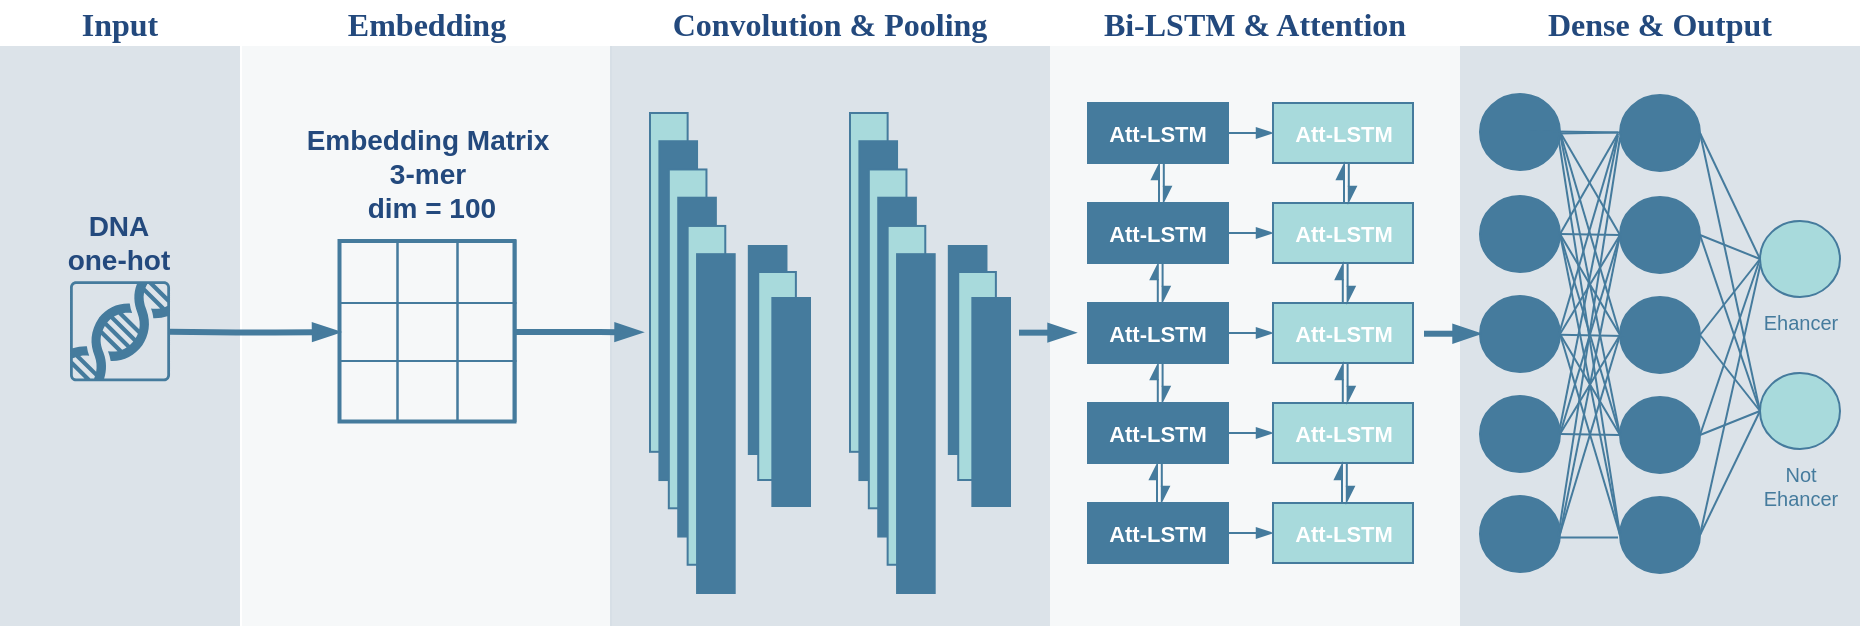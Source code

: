 <mxfile version="24.2.3" type="github">
  <diagram id="07fea595-8f29-1299-0266-81d95cde20df" name="Page-1">
    <mxGraphModel dx="1195" dy="-206" grid="1" gridSize="10" guides="1" tooltips="1" connect="1" arrows="1" fold="1" page="1" pageScale="1" pageWidth="1169" pageHeight="827" background="#ffffff" math="0" shadow="0">
      <root>
        <mxCell id="0" />
        <mxCell id="1" parent="0" />
        <mxCell id="SglfwwHXvNLSPvmOc2Lm-236" value="&lt;font style=&quot;font-size: 16px;&quot; color=&quot;#23497d&quot;&gt;Input&lt;/font&gt;" style="swimlane;whiteSpace=wrap;fillColor=none;swimlaneFillColor=#BAC8D3;fontColor=#EEEEEE;fontFamily=Tahoma;html=1;strokeColor=none;opacity=50;labelBackgroundColor=none;" vertex="1" parent="1">
          <mxGeometry x="111" y="1080" width="120" height="313" as="geometry">
            <mxRectangle x="20" y="20" width="80" height="23" as="alternateBounds" />
          </mxGeometry>
        </mxCell>
        <mxCell id="SglfwwHXvNLSPvmOc2Lm-496" value="&lt;font color=&quot;#23497d&quot;&gt;&lt;span style=&quot;font-size: 14px;&quot;&gt;&lt;b&gt;DNA&lt;/b&gt;&lt;/span&gt;&lt;/font&gt;&lt;div&gt;&lt;font color=&quot;#23497d&quot;&gt;&lt;span style=&quot;font-size: 14px;&quot;&gt;&lt;b&gt;one-hot&lt;/b&gt;&lt;/span&gt;&lt;/font&gt;&lt;/div&gt;" style="rounded=0;whiteSpace=wrap;html=1;strokeColor=none;fontColor=#1D3557;fillColor=none;align=center;" vertex="1" parent="SglfwwHXvNLSPvmOc2Lm-236">
          <mxGeometry x="10.38" y="90.75" width="99.25" height="60" as="geometry" />
        </mxCell>
        <mxCell id="SglfwwHXvNLSPvmOc2Lm-497" value="" style="sketch=0;points=[[0.015,0.015,0],[0.985,0.015,0],[0.985,0.985,0],[0.015,0.985,0],[0.25,0,0],[0.5,0,0],[0.75,0,0],[1,0.25,0],[1,0.5,0],[1,0.75,0],[0.75,1,0],[0.5,1,0],[0.25,1,0],[0,0.75,0],[0,0.5,0],[0,0.25,0]];verticalLabelPosition=bottom;verticalAlign=top;aspect=fixed;align=center;pointerEvents=1;shape=mxgraph.cisco19.rect;prIcon=cisco_dna_center;fillColor=none;strokeColor=#457B9D;fontFamily=Helvetica;fontSize=11;fontColor=none;labelBackgroundColor=none;noLabel=1;strokeWidth=1;" vertex="1" parent="SglfwwHXvNLSPvmOc2Lm-236">
          <mxGeometry x="35.01" y="140.63" width="50" height="50" as="geometry" />
        </mxCell>
        <mxCell id="SglfwwHXvNLSPvmOc2Lm-240" value="&lt;font style=&quot;font-size: 16px;&quot; color=&quot;#23497d&quot;&gt;Embedding&lt;/font&gt;" style="swimlane;whiteSpace=wrap;fillColor=none;swimlaneFillColor=#eef1f4;fontColor=#EEEEEE;fontFamily=Tahoma;html=1;strokeColor=none;opacity=50;labelBackgroundColor=none;" vertex="1" parent="1">
          <mxGeometry x="232" y="1080" width="185" height="313" as="geometry">
            <mxRectangle x="20" y="20" width="80" height="23" as="alternateBounds" />
          </mxGeometry>
        </mxCell>
        <mxCell id="SglfwwHXvNLSPvmOc2Lm-248" value="" style="childLayout=tableLayout;recursiveResize=0;shadow=0;fillColor=none;strokeColor=#457B9D;fontColor=#1D3557;strokeWidth=2;" vertex="1" parent="SglfwwHXvNLSPvmOc2Lm-240">
          <mxGeometry x="48.75" y="120.5" width="87.5" height="90.25" as="geometry" />
        </mxCell>
        <mxCell id="SglfwwHXvNLSPvmOc2Lm-249" value="" style="shape=tableRow;horizontal=0;startSize=0;swimlaneHead=0;swimlaneBody=0;top=0;left=0;bottom=0;right=0;dropTarget=0;collapsible=0;recursiveResize=0;expand=0;fontStyle=0;fillColor=none;strokeColor=inherit;fontColor=#1D3557;" vertex="1" parent="SglfwwHXvNLSPvmOc2Lm-248">
          <mxGeometry width="87.5" height="31" as="geometry" />
        </mxCell>
        <mxCell id="SglfwwHXvNLSPvmOc2Lm-250" value="" style="connectable=0;recursiveResize=0;strokeColor=inherit;fillColor=none;align=center;whiteSpace=wrap;html=1;fontColor=#1D3557;" vertex="1" parent="SglfwwHXvNLSPvmOc2Lm-249">
          <mxGeometry width="29" height="31" as="geometry">
            <mxRectangle width="29" height="31" as="alternateBounds" />
          </mxGeometry>
        </mxCell>
        <mxCell id="SglfwwHXvNLSPvmOc2Lm-251" value="" style="connectable=0;recursiveResize=0;strokeColor=inherit;fillColor=none;align=center;whiteSpace=wrap;html=1;fontColor=#1D3557;" vertex="1" parent="SglfwwHXvNLSPvmOc2Lm-249">
          <mxGeometry x="29" width="30" height="31" as="geometry">
            <mxRectangle width="30" height="31" as="alternateBounds" />
          </mxGeometry>
        </mxCell>
        <mxCell id="SglfwwHXvNLSPvmOc2Lm-252" value="" style="connectable=0;recursiveResize=0;strokeColor=inherit;fillColor=none;align=center;whiteSpace=wrap;html=1;fontColor=#1D3557;" vertex="1" parent="SglfwwHXvNLSPvmOc2Lm-249">
          <mxGeometry x="59" width="29" height="31" as="geometry">
            <mxRectangle width="29" height="31" as="alternateBounds" />
          </mxGeometry>
        </mxCell>
        <mxCell id="SglfwwHXvNLSPvmOc2Lm-253" style="shape=tableRow;horizontal=0;startSize=0;swimlaneHead=0;swimlaneBody=0;top=0;left=0;bottom=0;right=0;dropTarget=0;collapsible=0;recursiveResize=0;expand=0;fontStyle=0;fillColor=none;strokeColor=inherit;fontColor=#1D3557;" vertex="1" parent="SglfwwHXvNLSPvmOc2Lm-248">
          <mxGeometry y="31" width="87.5" height="29" as="geometry" />
        </mxCell>
        <mxCell id="SglfwwHXvNLSPvmOc2Lm-254" value="" style="connectable=0;recursiveResize=0;strokeColor=inherit;fillColor=none;align=center;whiteSpace=wrap;html=1;fontColor=#1D3557;" vertex="1" parent="SglfwwHXvNLSPvmOc2Lm-253">
          <mxGeometry width="29" height="29" as="geometry">
            <mxRectangle width="29" height="29" as="alternateBounds" />
          </mxGeometry>
        </mxCell>
        <mxCell id="SglfwwHXvNLSPvmOc2Lm-255" value="" style="connectable=0;recursiveResize=0;strokeColor=inherit;fillColor=none;align=center;whiteSpace=wrap;html=1;fontColor=#1D3557;" vertex="1" parent="SglfwwHXvNLSPvmOc2Lm-253">
          <mxGeometry x="29" width="30" height="29" as="geometry">
            <mxRectangle width="30" height="29" as="alternateBounds" />
          </mxGeometry>
        </mxCell>
        <mxCell id="SglfwwHXvNLSPvmOc2Lm-256" value="" style="connectable=0;recursiveResize=0;strokeColor=inherit;fillColor=none;align=center;whiteSpace=wrap;html=1;fontColor=#1D3557;" vertex="1" parent="SglfwwHXvNLSPvmOc2Lm-253">
          <mxGeometry x="59" width="29" height="29" as="geometry">
            <mxRectangle width="29" height="29" as="alternateBounds" />
          </mxGeometry>
        </mxCell>
        <mxCell id="SglfwwHXvNLSPvmOc2Lm-257" style="shape=tableRow;horizontal=0;startSize=0;swimlaneHead=0;swimlaneBody=0;top=0;left=0;bottom=0;right=0;dropTarget=0;collapsible=0;recursiveResize=0;expand=0;fontStyle=0;fillColor=none;strokeColor=inherit;fontColor=#1D3557;" vertex="1" parent="SglfwwHXvNLSPvmOc2Lm-248">
          <mxGeometry y="60" width="87.5" height="30" as="geometry" />
        </mxCell>
        <mxCell id="SglfwwHXvNLSPvmOc2Lm-258" value="" style="connectable=0;recursiveResize=0;strokeColor=inherit;fillColor=none;align=center;whiteSpace=wrap;html=1;fontColor=#1D3557;" vertex="1" parent="SglfwwHXvNLSPvmOc2Lm-257">
          <mxGeometry width="29" height="30" as="geometry">
            <mxRectangle width="29" height="30" as="alternateBounds" />
          </mxGeometry>
        </mxCell>
        <mxCell id="SglfwwHXvNLSPvmOc2Lm-259" value="" style="connectable=0;recursiveResize=0;strokeColor=inherit;fillColor=none;align=center;whiteSpace=wrap;html=1;fontColor=#1D3557;" vertex="1" parent="SglfwwHXvNLSPvmOc2Lm-257">
          <mxGeometry x="29" width="30" height="30" as="geometry">
            <mxRectangle width="30" height="30" as="alternateBounds" />
          </mxGeometry>
        </mxCell>
        <mxCell id="SglfwwHXvNLSPvmOc2Lm-260" value="" style="connectable=0;recursiveResize=0;strokeColor=inherit;fillColor=none;align=center;whiteSpace=wrap;html=1;fontColor=#1D3557;" vertex="1" parent="SglfwwHXvNLSPvmOc2Lm-257">
          <mxGeometry x="59" width="29" height="30" as="geometry">
            <mxRectangle width="29" height="30" as="alternateBounds" />
          </mxGeometry>
        </mxCell>
        <mxCell id="SglfwwHXvNLSPvmOc2Lm-263" value="&lt;font color=&quot;#23497d&quot; style=&quot;font-size: 14px;&quot;&gt;&lt;b style=&quot;&quot;&gt;Embedding Matrix&lt;/b&gt;&lt;/font&gt;&lt;div style=&quot;font-size: 14px;&quot;&gt;&lt;font color=&quot;#23497d&quot; style=&quot;font-size: 14px;&quot;&gt;&lt;b style=&quot;&quot;&gt;3-mer&lt;/b&gt;&lt;/font&gt;&lt;/div&gt;&lt;div style=&quot;font-size: 14px;&quot;&gt;&lt;font color=&quot;#23497d&quot; style=&quot;font-size: 14px;&quot;&gt;&lt;b style=&quot;&quot;&gt;&amp;nbsp;dim = 100&lt;/b&gt;&lt;/font&gt;&lt;/div&gt;" style="rounded=0;whiteSpace=wrap;html=1;strokeColor=none;fontColor=#1D3557;fillColor=none;align=center;" vertex="1" parent="SglfwwHXvNLSPvmOc2Lm-240">
          <mxGeometry x="18.75" y="56.5" width="147.5" height="60" as="geometry" />
        </mxCell>
        <mxCell id="SglfwwHXvNLSPvmOc2Lm-261" style="edgeStyle=orthogonalEdgeStyle;rounded=1;orthogonalLoop=1;jettySize=auto;html=1;entryX=0;entryY=0.5;entryDx=0;entryDy=0;strokeColor=#457B9D;fontColor=#1D3557;fillColor=#A8DADC;curved=0;strokeWidth=3;endArrow=blockThin;endFill=1;" edge="1" parent="1" target="SglfwwHXvNLSPvmOc2Lm-253">
          <mxGeometry relative="1" as="geometry">
            <mxPoint x="196" y="1245.833" as="sourcePoint" />
          </mxGeometry>
        </mxCell>
        <mxCell id="SglfwwHXvNLSPvmOc2Lm-333" value="&lt;font style=&quot;font-size: 16px;&quot; color=&quot;#23497d&quot;&gt;Convolution &amp;amp; Pooling&lt;/font&gt;" style="swimlane;whiteSpace=wrap;fillColor=none;swimlaneFillColor=#BAC8D3;fontColor=#EEEEEE;fontFamily=Tahoma;html=1;strokeColor=none;opacity=50;labelBackgroundColor=none;" vertex="1" parent="1">
          <mxGeometry x="416" y="1080" width="220" height="313" as="geometry">
            <mxRectangle x="20" y="20" width="80" height="23" as="alternateBounds" />
          </mxGeometry>
        </mxCell>
        <mxCell id="SglfwwHXvNLSPvmOc2Lm-303" value="" style="group" vertex="1" connectable="0" parent="SglfwwHXvNLSPvmOc2Lm-333">
          <mxGeometry x="20" y="56.5" width="80" height="240" as="geometry" />
        </mxCell>
        <mxCell id="SglfwwHXvNLSPvmOc2Lm-287" value="" style="group" vertex="1" connectable="0" parent="SglfwwHXvNLSPvmOc2Lm-303">
          <mxGeometry width="42.35" height="240" as="geometry" />
        </mxCell>
        <mxCell id="SglfwwHXvNLSPvmOc2Lm-281" value="" style="rounded=0;whiteSpace=wrap;html=1;strokeColor=#457B9D;fontFamily=Helvetica;fontSize=11;fontColor=#1D3557;labelBackgroundColor=default;fillColor=#A8DADC;" vertex="1" parent="SglfwwHXvNLSPvmOc2Lm-287">
          <mxGeometry width="18.822" height="169.412" as="geometry" />
        </mxCell>
        <mxCell id="SglfwwHXvNLSPvmOc2Lm-282" value="" style="rounded=0;whiteSpace=wrap;html=1;strokeColor=#457B9D;fontFamily=Helvetica;fontSize=11;fontColor=#1D3557;labelBackgroundColor=default;fillColor=#457B9D;" vertex="1" parent="SglfwwHXvNLSPvmOc2Lm-287">
          <mxGeometry x="4.706" y="14.118" width="18.822" height="169.412" as="geometry" />
        </mxCell>
        <mxCell id="SglfwwHXvNLSPvmOc2Lm-283" value="" style="rounded=0;whiteSpace=wrap;html=1;strokeColor=#457B9D;fontFamily=Helvetica;fontSize=11;fontColor=#1D3557;labelBackgroundColor=default;fillColor=#A8DADC;" vertex="1" parent="SglfwwHXvNLSPvmOc2Lm-287">
          <mxGeometry x="9.411" y="28.235" width="18.822" height="169.412" as="geometry" />
        </mxCell>
        <mxCell id="SglfwwHXvNLSPvmOc2Lm-284" value="" style="rounded=0;whiteSpace=wrap;html=1;strokeColor=#457B9D;fontFamily=Helvetica;fontSize=11;fontColor=#1D3557;labelBackgroundColor=default;fillColor=#457B9D;" vertex="1" parent="SglfwwHXvNLSPvmOc2Lm-287">
          <mxGeometry x="14.117" y="42.353" width="18.822" height="169.412" as="geometry" />
        </mxCell>
        <mxCell id="SglfwwHXvNLSPvmOc2Lm-285" value="" style="rounded=0;whiteSpace=wrap;html=1;strokeColor=#457B9D;fontFamily=Helvetica;fontSize=11;fontColor=#1D3557;labelBackgroundColor=default;fillColor=#A8DADC;" vertex="1" parent="SglfwwHXvNLSPvmOc2Lm-287">
          <mxGeometry x="18.822" y="56.471" width="18.822" height="169.412" as="geometry" />
        </mxCell>
        <mxCell id="SglfwwHXvNLSPvmOc2Lm-286" value="" style="rounded=0;whiteSpace=wrap;html=1;strokeColor=#457B9D;fontFamily=Helvetica;fontSize=11;fontColor=#1D3557;labelBackgroundColor=default;fillColor=#457B9D;" vertex="1" parent="SglfwwHXvNLSPvmOc2Lm-287">
          <mxGeometry x="23.528" y="70.588" width="18.822" height="169.412" as="geometry" />
        </mxCell>
        <mxCell id="SglfwwHXvNLSPvmOc2Lm-291" value="" style="group" vertex="1" connectable="0" parent="SglfwwHXvNLSPvmOc2Lm-303">
          <mxGeometry x="49.409" y="66.5" width="30.591" height="130" as="geometry" />
        </mxCell>
        <mxCell id="SglfwwHXvNLSPvmOc2Lm-290" value="" style="rounded=0;whiteSpace=wrap;html=1;strokeColor=#457B9D;fontFamily=Helvetica;fontSize=11;fontColor=#1D3557;labelBackgroundColor=default;fillColor=#457B9D;" vertex="1" parent="SglfwwHXvNLSPvmOc2Lm-291">
          <mxGeometry width="18.825" height="104" as="geometry" />
        </mxCell>
        <mxCell id="SglfwwHXvNLSPvmOc2Lm-276" value="" style="rounded=0;whiteSpace=wrap;html=1;strokeColor=#457B9D;fontFamily=Helvetica;fontSize=11;fontColor=#1D3557;labelBackgroundColor=default;fillColor=#A8DADC;" vertex="1" parent="SglfwwHXvNLSPvmOc2Lm-291">
          <mxGeometry x="4.708" y="13" width="18.825" height="104" as="geometry" />
        </mxCell>
        <mxCell id="SglfwwHXvNLSPvmOc2Lm-277" value="" style="rounded=0;whiteSpace=wrap;html=1;strokeColor=#457B9D;fontFamily=Helvetica;fontSize=11;fontColor=#1D3557;labelBackgroundColor=default;fillColor=#457B9D;" vertex="1" parent="SglfwwHXvNLSPvmOc2Lm-291">
          <mxGeometry x="11.766" y="26" width="18.825" height="104" as="geometry" />
        </mxCell>
        <mxCell id="SglfwwHXvNLSPvmOc2Lm-304" value="" style="group" vertex="1" connectable="0" parent="SglfwwHXvNLSPvmOc2Lm-333">
          <mxGeometry x="120" y="56.5" width="80" height="240" as="geometry" />
        </mxCell>
        <mxCell id="SglfwwHXvNLSPvmOc2Lm-305" value="" style="group" vertex="1" connectable="0" parent="SglfwwHXvNLSPvmOc2Lm-304">
          <mxGeometry width="42.35" height="240" as="geometry" />
        </mxCell>
        <mxCell id="SglfwwHXvNLSPvmOc2Lm-306" value="" style="rounded=0;whiteSpace=wrap;html=1;strokeColor=#457B9D;fontFamily=Helvetica;fontSize=11;fontColor=#1D3557;labelBackgroundColor=default;fillColor=#A8DADC;" vertex="1" parent="SglfwwHXvNLSPvmOc2Lm-305">
          <mxGeometry width="18.822" height="169.412" as="geometry" />
        </mxCell>
        <mxCell id="SglfwwHXvNLSPvmOc2Lm-307" value="" style="rounded=0;whiteSpace=wrap;html=1;strokeColor=#457B9D;fontFamily=Helvetica;fontSize=11;fontColor=#1D3557;labelBackgroundColor=default;fillColor=#457B9D;" vertex="1" parent="SglfwwHXvNLSPvmOc2Lm-305">
          <mxGeometry x="4.706" y="14.118" width="18.822" height="169.412" as="geometry" />
        </mxCell>
        <mxCell id="SglfwwHXvNLSPvmOc2Lm-308" value="" style="rounded=0;whiteSpace=wrap;html=1;strokeColor=#457B9D;fontFamily=Helvetica;fontSize=11;fontColor=#1D3557;labelBackgroundColor=default;fillColor=#A8DADC;" vertex="1" parent="SglfwwHXvNLSPvmOc2Lm-305">
          <mxGeometry x="9.411" y="28.235" width="18.822" height="169.412" as="geometry" />
        </mxCell>
        <mxCell id="SglfwwHXvNLSPvmOc2Lm-309" value="" style="rounded=0;whiteSpace=wrap;html=1;strokeColor=#457B9D;fontFamily=Helvetica;fontSize=11;fontColor=#1D3557;labelBackgroundColor=default;fillColor=#457B9D;" vertex="1" parent="SglfwwHXvNLSPvmOc2Lm-305">
          <mxGeometry x="14.117" y="42.353" width="18.822" height="169.412" as="geometry" />
        </mxCell>
        <mxCell id="SglfwwHXvNLSPvmOc2Lm-310" value="" style="rounded=0;whiteSpace=wrap;html=1;strokeColor=#457B9D;fontFamily=Helvetica;fontSize=11;fontColor=#1D3557;labelBackgroundColor=default;fillColor=#A8DADC;" vertex="1" parent="SglfwwHXvNLSPvmOc2Lm-305">
          <mxGeometry x="18.822" y="56.471" width="18.822" height="169.412" as="geometry" />
        </mxCell>
        <mxCell id="SglfwwHXvNLSPvmOc2Lm-311" value="" style="rounded=0;whiteSpace=wrap;html=1;strokeColor=#457B9D;fontFamily=Helvetica;fontSize=11;fontColor=#1D3557;labelBackgroundColor=default;fillColor=#457B9D;" vertex="1" parent="SglfwwHXvNLSPvmOc2Lm-305">
          <mxGeometry x="23.528" y="70.588" width="18.822" height="169.412" as="geometry" />
        </mxCell>
        <mxCell id="SglfwwHXvNLSPvmOc2Lm-312" value="" style="group" vertex="1" connectable="0" parent="SglfwwHXvNLSPvmOc2Lm-304">
          <mxGeometry x="49.409" y="66.5" width="30.591" height="130" as="geometry" />
        </mxCell>
        <mxCell id="SglfwwHXvNLSPvmOc2Lm-313" value="" style="rounded=0;whiteSpace=wrap;html=1;strokeColor=#457B9D;fontFamily=Helvetica;fontSize=11;fontColor=#1D3557;labelBackgroundColor=default;fillColor=#457B9D;" vertex="1" parent="SglfwwHXvNLSPvmOc2Lm-312">
          <mxGeometry width="18.825" height="104" as="geometry" />
        </mxCell>
        <mxCell id="SglfwwHXvNLSPvmOc2Lm-314" value="" style="rounded=0;whiteSpace=wrap;html=1;strokeColor=#457B9D;fontFamily=Helvetica;fontSize=11;fontColor=#1D3557;labelBackgroundColor=default;fillColor=#A8DADC;" vertex="1" parent="SglfwwHXvNLSPvmOc2Lm-312">
          <mxGeometry x="4.708" y="13" width="18.825" height="104" as="geometry" />
        </mxCell>
        <mxCell id="SglfwwHXvNLSPvmOc2Lm-315" value="" style="rounded=0;whiteSpace=wrap;html=1;strokeColor=#457B9D;fontFamily=Helvetica;fontSize=11;fontColor=#1D3557;labelBackgroundColor=default;fillColor=#457B9D;" vertex="1" parent="SglfwwHXvNLSPvmOc2Lm-312">
          <mxGeometry x="11.766" y="26" width="18.825" height="104" as="geometry" />
        </mxCell>
        <mxCell id="SglfwwHXvNLSPvmOc2Lm-337" style="edgeStyle=orthogonalEdgeStyle;curved=0;rounded=1;orthogonalLoop=1;jettySize=auto;html=1;entryX=-0.213;entryY=0.647;entryDx=0;entryDy=0;entryPerimeter=0;strokeColor=#457B9D;strokeWidth=3;align=center;verticalAlign=middle;fontFamily=Helvetica;fontSize=11;fontColor=#1D3557;labelBackgroundColor=default;endArrow=blockThin;endFill=1;fillColor=#A8DADC;" edge="1" parent="1" source="SglfwwHXvNLSPvmOc2Lm-253" target="SglfwwHXvNLSPvmOc2Lm-281">
          <mxGeometry relative="1" as="geometry" />
        </mxCell>
        <mxCell id="SglfwwHXvNLSPvmOc2Lm-350" value="&lt;font style=&quot;font-size: 16px;&quot; color=&quot;#23497d&quot;&gt;Bi-LSTM &amp;amp; Attention&lt;/font&gt;" style="swimlane;whiteSpace=wrap;fillColor=none;swimlaneFillColor=#eef1f4;fontColor=#EEEEEE;fontFamily=Tahoma;html=1;strokeColor=none;opacity=50;labelBackgroundColor=none;" vertex="1" parent="1">
          <mxGeometry x="636" y="1080" width="205" height="313" as="geometry">
            <mxRectangle x="20" y="20" width="80" height="23" as="alternateBounds" />
          </mxGeometry>
        </mxCell>
        <mxCell id="SglfwwHXvNLSPvmOc2Lm-401" style="edgeStyle=orthogonalEdgeStyle;curved=0;rounded=1;orthogonalLoop=1;jettySize=auto;html=1;strokeColor=#457B9D;strokeWidth=1;align=center;verticalAlign=middle;fontFamily=Helvetica;fontSize=11;fontColor=#1D3557;labelBackgroundColor=default;endArrow=blockThin;endFill=1;fillColor=#A8DADC;" edge="1" parent="SglfwwHXvNLSPvmOc2Lm-350" source="SglfwwHXvNLSPvmOc2Lm-338">
          <mxGeometry relative="1" as="geometry">
            <mxPoint x="111.5" y="66.5" as="targetPoint" />
          </mxGeometry>
        </mxCell>
        <mxCell id="SglfwwHXvNLSPvmOc2Lm-338" value="&lt;font&gt;&lt;b&gt;Att-LSTM&lt;/b&gt;&lt;/font&gt;" style="rounded=0;whiteSpace=wrap;html=1;strokeColor=#457B9D;fontFamily=Helvetica;fontSize=11;fontColor=#FFFFFF;labelBackgroundColor=none;fillColor=#457B9D;" vertex="1" parent="SglfwwHXvNLSPvmOc2Lm-350">
          <mxGeometry x="19" y="51.5" width="70" height="30" as="geometry" />
        </mxCell>
        <mxCell id="SglfwwHXvNLSPvmOc2Lm-403" style="edgeStyle=orthogonalEdgeStyle;curved=0;rounded=1;orthogonalLoop=1;jettySize=auto;html=1;strokeColor=#457B9D;strokeWidth=1;align=center;verticalAlign=middle;fontFamily=Helvetica;fontSize=11;fontColor=#1D3557;labelBackgroundColor=default;endArrow=blockThin;endFill=1;fillColor=#A8DADC;" edge="1" parent="SglfwwHXvNLSPvmOc2Lm-350" source="SglfwwHXvNLSPvmOc2Lm-339">
          <mxGeometry relative="1" as="geometry">
            <mxPoint x="111.5" y="116.5" as="targetPoint" />
          </mxGeometry>
        </mxCell>
        <mxCell id="SglfwwHXvNLSPvmOc2Lm-339" value="&lt;font&gt;&lt;b&gt;Att-LSTM&lt;/b&gt;&lt;/font&gt;" style="rounded=0;whiteSpace=wrap;html=1;strokeColor=#457B9D;fontFamily=Helvetica;fontSize=11;fontColor=#FFFFFF;labelBackgroundColor=none;fillColor=#457B9D;" vertex="1" parent="SglfwwHXvNLSPvmOc2Lm-350">
          <mxGeometry x="19" y="101.5" width="70" height="30" as="geometry" />
        </mxCell>
        <mxCell id="SglfwwHXvNLSPvmOc2Lm-404" style="edgeStyle=orthogonalEdgeStyle;curved=0;rounded=1;orthogonalLoop=1;jettySize=auto;html=1;strokeColor=#457B9D;strokeWidth=1;align=center;verticalAlign=middle;fontFamily=Helvetica;fontSize=11;fontColor=#1D3557;labelBackgroundColor=default;endArrow=blockThin;endFill=1;fillColor=#A8DADC;" edge="1" parent="SglfwwHXvNLSPvmOc2Lm-350" source="SglfwwHXvNLSPvmOc2Lm-340">
          <mxGeometry relative="1" as="geometry">
            <mxPoint x="111.5" y="166.5" as="targetPoint" />
          </mxGeometry>
        </mxCell>
        <mxCell id="SglfwwHXvNLSPvmOc2Lm-340" value="&lt;font&gt;&lt;b&gt;Att-LSTM&lt;/b&gt;&lt;/font&gt;" style="rounded=0;whiteSpace=wrap;html=1;strokeColor=#457B9D;fontFamily=Helvetica;fontSize=11;fontColor=#FFFFFF;labelBackgroundColor=none;fillColor=#457B9D;" vertex="1" parent="SglfwwHXvNLSPvmOc2Lm-350">
          <mxGeometry x="19" y="151.5" width="70" height="30" as="geometry" />
        </mxCell>
        <mxCell id="SglfwwHXvNLSPvmOc2Lm-405" style="edgeStyle=orthogonalEdgeStyle;curved=0;rounded=1;orthogonalLoop=1;jettySize=auto;html=1;strokeColor=#457B9D;strokeWidth=1;align=center;verticalAlign=middle;fontFamily=Helvetica;fontSize=11;fontColor=#1D3557;labelBackgroundColor=default;endArrow=blockThin;endFill=1;fillColor=#A8DADC;" edge="1" parent="SglfwwHXvNLSPvmOc2Lm-350" source="SglfwwHXvNLSPvmOc2Lm-341">
          <mxGeometry relative="1" as="geometry">
            <mxPoint x="111.5" y="216.5" as="targetPoint" />
          </mxGeometry>
        </mxCell>
        <mxCell id="SglfwwHXvNLSPvmOc2Lm-341" value="&lt;font&gt;&lt;b&gt;Att-LSTM&lt;/b&gt;&lt;/font&gt;" style="rounded=0;whiteSpace=wrap;html=1;strokeColor=#457B9D;fontFamily=Helvetica;fontSize=11;fontColor=#FFFFFF;labelBackgroundColor=none;fillColor=#457B9D;" vertex="1" parent="SglfwwHXvNLSPvmOc2Lm-350">
          <mxGeometry x="19" y="201.5" width="70" height="30" as="geometry" />
        </mxCell>
        <mxCell id="SglfwwHXvNLSPvmOc2Lm-406" style="edgeStyle=orthogonalEdgeStyle;curved=0;rounded=1;orthogonalLoop=1;jettySize=auto;html=1;strokeColor=#457B9D;strokeWidth=1;align=center;verticalAlign=middle;fontFamily=Helvetica;fontSize=11;fontColor=#1D3557;labelBackgroundColor=default;endArrow=blockThin;endFill=1;fillColor=#A8DADC;" edge="1" parent="SglfwwHXvNLSPvmOc2Lm-350" source="SglfwwHXvNLSPvmOc2Lm-342">
          <mxGeometry relative="1" as="geometry">
            <mxPoint x="111.5" y="266.5" as="targetPoint" />
          </mxGeometry>
        </mxCell>
        <mxCell id="SglfwwHXvNLSPvmOc2Lm-342" value="&lt;font&gt;&lt;b&gt;Att-LSTM&lt;/b&gt;&lt;/font&gt;" style="rounded=0;whiteSpace=wrap;html=1;strokeColor=#457B9D;fontFamily=Helvetica;fontSize=11;fontColor=#FFFFFF;labelBackgroundColor=none;fillColor=#457B9D;" vertex="1" parent="SglfwwHXvNLSPvmOc2Lm-350">
          <mxGeometry x="19" y="251.5" width="70" height="30" as="geometry" />
        </mxCell>
        <mxCell id="SglfwwHXvNLSPvmOc2Lm-372" value="" style="group" vertex="1" connectable="0" parent="SglfwwHXvNLSPvmOc2Lm-350">
          <mxGeometry x="54.505" y="81.5" width="2.395" height="20" as="geometry" />
        </mxCell>
        <mxCell id="SglfwwHXvNLSPvmOc2Lm-370" style="edgeStyle=orthogonalEdgeStyle;curved=0;rounded=1;orthogonalLoop=1;jettySize=auto;html=1;entryX=0.5;entryY=0;entryDx=0;entryDy=0;strokeColor=#457B9D;strokeWidth=1;align=center;verticalAlign=middle;fontFamily=Helvetica;fontSize=11;fontColor=#1D3557;labelBackgroundColor=default;endArrow=async;endFill=1;fillColor=#A8DADC;" edge="1" parent="SglfwwHXvNLSPvmOc2Lm-372">
          <mxGeometry relative="1" as="geometry">
            <mxPoint x="2.395" as="sourcePoint" />
            <mxPoint x="2.395" y="20" as="targetPoint" />
            <Array as="points">
              <mxPoint x="2.395" y="11" />
              <mxPoint x="2.395" y="11" />
            </Array>
          </mxGeometry>
        </mxCell>
        <mxCell id="SglfwwHXvNLSPvmOc2Lm-371" style="edgeStyle=orthogonalEdgeStyle;curved=0;rounded=1;orthogonalLoop=1;jettySize=auto;html=1;entryX=0.5;entryY=0;entryDx=0;entryDy=0;strokeColor=#457B9D;strokeWidth=1;align=center;verticalAlign=middle;fontFamily=Helvetica;fontSize=11;fontColor=#1D3557;labelBackgroundColor=default;endArrow=async;endFill=1;fillColor=#A8DADC;" edge="1" parent="SglfwwHXvNLSPvmOc2Lm-372">
          <mxGeometry relative="1" as="geometry">
            <mxPoint y="20" as="sourcePoint" />
            <mxPoint as="targetPoint" />
            <Array as="points">
              <mxPoint y="9" />
              <mxPoint y="9" />
            </Array>
          </mxGeometry>
        </mxCell>
        <mxCell id="SglfwwHXvNLSPvmOc2Lm-373" value="" style="group" vertex="1" connectable="0" parent="SglfwwHXvNLSPvmOc2Lm-350">
          <mxGeometry x="53.905" y="131.5" width="2.395" height="20" as="geometry" />
        </mxCell>
        <mxCell id="SglfwwHXvNLSPvmOc2Lm-374" style="edgeStyle=orthogonalEdgeStyle;curved=0;rounded=1;orthogonalLoop=1;jettySize=auto;html=1;entryX=0.5;entryY=0;entryDx=0;entryDy=0;strokeColor=#457B9D;strokeWidth=1;align=center;verticalAlign=middle;fontFamily=Helvetica;fontSize=11;fontColor=#1D3557;labelBackgroundColor=default;endArrow=async;endFill=1;fillColor=#A8DADC;" edge="1" parent="SglfwwHXvNLSPvmOc2Lm-373">
          <mxGeometry relative="1" as="geometry">
            <mxPoint x="2.395" as="sourcePoint" />
            <mxPoint x="2.395" y="20" as="targetPoint" />
            <Array as="points">
              <mxPoint x="2.395" y="11" />
              <mxPoint x="2.395" y="11" />
            </Array>
          </mxGeometry>
        </mxCell>
        <mxCell id="SglfwwHXvNLSPvmOc2Lm-375" style="edgeStyle=orthogonalEdgeStyle;curved=0;rounded=1;orthogonalLoop=1;jettySize=auto;html=1;entryX=0.5;entryY=0;entryDx=0;entryDy=0;strokeColor=#457B9D;strokeWidth=1;align=center;verticalAlign=middle;fontFamily=Helvetica;fontSize=11;fontColor=#1D3557;labelBackgroundColor=default;endArrow=async;endFill=1;fillColor=#A8DADC;" edge="1" parent="SglfwwHXvNLSPvmOc2Lm-373">
          <mxGeometry relative="1" as="geometry">
            <mxPoint y="20" as="sourcePoint" />
            <mxPoint as="targetPoint" />
            <Array as="points">
              <mxPoint y="9" />
              <mxPoint y="9" />
            </Array>
          </mxGeometry>
        </mxCell>
        <mxCell id="SglfwwHXvNLSPvmOc2Lm-377" value="" style="group" vertex="1" connectable="0" parent="SglfwwHXvNLSPvmOc2Lm-350">
          <mxGeometry x="53.905" y="181.5" width="2.395" height="20" as="geometry" />
        </mxCell>
        <mxCell id="SglfwwHXvNLSPvmOc2Lm-378" style="edgeStyle=orthogonalEdgeStyle;curved=0;rounded=1;orthogonalLoop=1;jettySize=auto;html=1;entryX=0.5;entryY=0;entryDx=0;entryDy=0;strokeColor=#457B9D;strokeWidth=1;align=center;verticalAlign=middle;fontFamily=Helvetica;fontSize=11;fontColor=#1D3557;labelBackgroundColor=default;endArrow=async;endFill=1;fillColor=#A8DADC;" edge="1" parent="SglfwwHXvNLSPvmOc2Lm-377">
          <mxGeometry relative="1" as="geometry">
            <mxPoint x="2.395" as="sourcePoint" />
            <mxPoint x="2.395" y="20" as="targetPoint" />
            <Array as="points">
              <mxPoint x="2.395" y="11" />
              <mxPoint x="2.395" y="11" />
            </Array>
          </mxGeometry>
        </mxCell>
        <mxCell id="SglfwwHXvNLSPvmOc2Lm-379" style="edgeStyle=orthogonalEdgeStyle;curved=0;rounded=1;orthogonalLoop=1;jettySize=auto;html=1;entryX=0.5;entryY=0;entryDx=0;entryDy=0;strokeColor=#457B9D;strokeWidth=1;align=center;verticalAlign=middle;fontFamily=Helvetica;fontSize=11;fontColor=#1D3557;labelBackgroundColor=default;endArrow=async;endFill=1;fillColor=#A8DADC;" edge="1" parent="SglfwwHXvNLSPvmOc2Lm-377">
          <mxGeometry relative="1" as="geometry">
            <mxPoint y="20" as="sourcePoint" />
            <mxPoint as="targetPoint" />
            <Array as="points">
              <mxPoint y="9" />
              <mxPoint y="9" />
            </Array>
          </mxGeometry>
        </mxCell>
        <mxCell id="SglfwwHXvNLSPvmOc2Lm-380" value="" style="group" vertex="1" connectable="0" parent="SglfwwHXvNLSPvmOc2Lm-350">
          <mxGeometry x="53.505" y="231.5" width="2.395" height="20" as="geometry" />
        </mxCell>
        <mxCell id="SglfwwHXvNLSPvmOc2Lm-381" style="edgeStyle=orthogonalEdgeStyle;curved=0;rounded=1;orthogonalLoop=1;jettySize=auto;html=1;entryX=0.5;entryY=0;entryDx=0;entryDy=0;strokeColor=#457B9D;strokeWidth=1;align=center;verticalAlign=middle;fontFamily=Helvetica;fontSize=11;fontColor=#1D3557;labelBackgroundColor=default;endArrow=async;endFill=1;fillColor=#A8DADC;" edge="1" parent="SglfwwHXvNLSPvmOc2Lm-380">
          <mxGeometry relative="1" as="geometry">
            <mxPoint x="2.395" as="sourcePoint" />
            <mxPoint x="2.395" y="20" as="targetPoint" />
            <Array as="points">
              <mxPoint x="2.395" y="11" />
              <mxPoint x="2.395" y="11" />
            </Array>
          </mxGeometry>
        </mxCell>
        <mxCell id="SglfwwHXvNLSPvmOc2Lm-382" style="edgeStyle=orthogonalEdgeStyle;curved=0;rounded=1;orthogonalLoop=1;jettySize=auto;html=1;entryX=0.5;entryY=0;entryDx=0;entryDy=0;strokeColor=#457B9D;strokeWidth=1;align=center;verticalAlign=middle;fontFamily=Helvetica;fontSize=11;fontColor=#1D3557;labelBackgroundColor=default;endArrow=async;endFill=1;fillColor=#A8DADC;" edge="1" parent="SglfwwHXvNLSPvmOc2Lm-380">
          <mxGeometry relative="1" as="geometry">
            <mxPoint y="20" as="sourcePoint" />
            <mxPoint as="targetPoint" />
            <Array as="points">
              <mxPoint y="9" />
              <mxPoint y="9" />
            </Array>
          </mxGeometry>
        </mxCell>
        <mxCell id="SglfwwHXvNLSPvmOc2Lm-384" value="&lt;font&gt;&lt;b&gt;Att-LSTM&lt;/b&gt;&lt;/font&gt;" style="rounded=0;whiteSpace=wrap;html=1;strokeColor=#457B9D;fontFamily=Helvetica;fontSize=11;fontColor=#FFFFFF;labelBackgroundColor=none;fillColor=#A8DADC;" vertex="1" parent="SglfwwHXvNLSPvmOc2Lm-350">
          <mxGeometry x="111.5" y="51.5" width="70" height="30" as="geometry" />
        </mxCell>
        <mxCell id="SglfwwHXvNLSPvmOc2Lm-385" value="&lt;font&gt;&lt;b&gt;Att-LSTM&lt;/b&gt;&lt;/font&gt;" style="rounded=0;whiteSpace=wrap;html=1;strokeColor=#457B9D;fontFamily=Helvetica;fontSize=11;fontColor=#FFFFFF;labelBackgroundColor=none;fillColor=#A8DADC;" vertex="1" parent="SglfwwHXvNLSPvmOc2Lm-350">
          <mxGeometry x="111.5" y="101.5" width="70" height="30" as="geometry" />
        </mxCell>
        <mxCell id="SglfwwHXvNLSPvmOc2Lm-386" value="&lt;font&gt;&lt;b&gt;Att-LSTM&lt;/b&gt;&lt;/font&gt;" style="rounded=0;whiteSpace=wrap;html=1;strokeColor=#457B9D;fontFamily=Helvetica;fontSize=11;fontColor=#FFFFFF;labelBackgroundColor=none;fillColor=#A8DADC;" vertex="1" parent="SglfwwHXvNLSPvmOc2Lm-350">
          <mxGeometry x="111.5" y="151.5" width="70" height="30" as="geometry" />
        </mxCell>
        <mxCell id="SglfwwHXvNLSPvmOc2Lm-387" value="&lt;font&gt;&lt;b&gt;Att-LSTM&lt;/b&gt;&lt;/font&gt;" style="rounded=0;whiteSpace=wrap;html=1;strokeColor=#457B9D;fontFamily=Helvetica;fontSize=11;fontColor=#FFFFFF;labelBackgroundColor=none;fillColor=#A8DADC;" vertex="1" parent="SglfwwHXvNLSPvmOc2Lm-350">
          <mxGeometry x="111.5" y="201.5" width="70" height="30" as="geometry" />
        </mxCell>
        <mxCell id="SglfwwHXvNLSPvmOc2Lm-388" value="&lt;font&gt;&lt;b&gt;Att-LSTM&lt;/b&gt;&lt;/font&gt;" style="rounded=0;whiteSpace=wrap;html=1;strokeColor=#457B9D;fontFamily=Helvetica;fontSize=11;fontColor=#FFFFFF;labelBackgroundColor=none;fillColor=#A8DADC;" vertex="1" parent="SglfwwHXvNLSPvmOc2Lm-350">
          <mxGeometry x="111.5" y="251.5" width="70" height="30" as="geometry" />
        </mxCell>
        <mxCell id="SglfwwHXvNLSPvmOc2Lm-389" value="" style="group" vertex="1" connectable="0" parent="SglfwwHXvNLSPvmOc2Lm-350">
          <mxGeometry x="147.005" y="81.5" width="2.395" height="20" as="geometry" />
        </mxCell>
        <mxCell id="SglfwwHXvNLSPvmOc2Lm-390" style="edgeStyle=orthogonalEdgeStyle;curved=0;rounded=1;orthogonalLoop=1;jettySize=auto;html=1;entryX=0.5;entryY=0;entryDx=0;entryDy=0;strokeColor=#457B9D;strokeWidth=1;align=center;verticalAlign=middle;fontFamily=Helvetica;fontSize=11;fontColor=#1D3557;labelBackgroundColor=default;endArrow=async;endFill=1;fillColor=#A8DADC;" edge="1" parent="SglfwwHXvNLSPvmOc2Lm-389">
          <mxGeometry relative="1" as="geometry">
            <mxPoint x="2.395" as="sourcePoint" />
            <mxPoint x="2.395" y="20" as="targetPoint" />
            <Array as="points">
              <mxPoint x="2.395" y="11" />
              <mxPoint x="2.395" y="11" />
            </Array>
          </mxGeometry>
        </mxCell>
        <mxCell id="SglfwwHXvNLSPvmOc2Lm-391" style="edgeStyle=orthogonalEdgeStyle;curved=0;rounded=1;orthogonalLoop=1;jettySize=auto;html=1;entryX=0.5;entryY=0;entryDx=0;entryDy=0;strokeColor=#457B9D;strokeWidth=1;align=center;verticalAlign=middle;fontFamily=Helvetica;fontSize=11;fontColor=#1D3557;labelBackgroundColor=default;endArrow=async;endFill=1;fillColor=#A8DADC;" edge="1" parent="SglfwwHXvNLSPvmOc2Lm-389">
          <mxGeometry relative="1" as="geometry">
            <mxPoint y="20" as="sourcePoint" />
            <mxPoint as="targetPoint" />
            <Array as="points">
              <mxPoint y="9" />
              <mxPoint y="9" />
            </Array>
          </mxGeometry>
        </mxCell>
        <mxCell id="SglfwwHXvNLSPvmOc2Lm-392" value="" style="group" vertex="1" connectable="0" parent="SglfwwHXvNLSPvmOc2Lm-350">
          <mxGeometry x="146.405" y="131.5" width="2.395" height="20" as="geometry" />
        </mxCell>
        <mxCell id="SglfwwHXvNLSPvmOc2Lm-393" style="edgeStyle=orthogonalEdgeStyle;curved=0;rounded=1;orthogonalLoop=1;jettySize=auto;html=1;entryX=0.5;entryY=0;entryDx=0;entryDy=0;strokeColor=#457B9D;strokeWidth=1;align=center;verticalAlign=middle;fontFamily=Helvetica;fontSize=11;fontColor=#1D3557;labelBackgroundColor=default;endArrow=async;endFill=1;fillColor=#A8DADC;" edge="1" parent="SglfwwHXvNLSPvmOc2Lm-392">
          <mxGeometry relative="1" as="geometry">
            <mxPoint x="2.395" as="sourcePoint" />
            <mxPoint x="2.395" y="20" as="targetPoint" />
            <Array as="points">
              <mxPoint x="2.395" y="11" />
              <mxPoint x="2.395" y="11" />
            </Array>
          </mxGeometry>
        </mxCell>
        <mxCell id="SglfwwHXvNLSPvmOc2Lm-394" style="edgeStyle=orthogonalEdgeStyle;curved=0;rounded=1;orthogonalLoop=1;jettySize=auto;html=1;entryX=0.5;entryY=0;entryDx=0;entryDy=0;strokeColor=#457B9D;strokeWidth=1;align=center;verticalAlign=middle;fontFamily=Helvetica;fontSize=11;fontColor=#1D3557;labelBackgroundColor=default;endArrow=async;endFill=1;fillColor=#A8DADC;" edge="1" parent="SglfwwHXvNLSPvmOc2Lm-392">
          <mxGeometry relative="1" as="geometry">
            <mxPoint y="20" as="sourcePoint" />
            <mxPoint as="targetPoint" />
            <Array as="points">
              <mxPoint y="9" />
              <mxPoint y="9" />
            </Array>
          </mxGeometry>
        </mxCell>
        <mxCell id="SglfwwHXvNLSPvmOc2Lm-395" value="" style="group" vertex="1" connectable="0" parent="SglfwwHXvNLSPvmOc2Lm-350">
          <mxGeometry x="146.405" y="181.5" width="2.395" height="20" as="geometry" />
        </mxCell>
        <mxCell id="SglfwwHXvNLSPvmOc2Lm-396" style="edgeStyle=orthogonalEdgeStyle;curved=0;rounded=1;orthogonalLoop=1;jettySize=auto;html=1;entryX=0.5;entryY=0;entryDx=0;entryDy=0;strokeColor=#457B9D;strokeWidth=1;align=center;verticalAlign=middle;fontFamily=Helvetica;fontSize=11;fontColor=#1D3557;labelBackgroundColor=default;endArrow=async;endFill=1;fillColor=#A8DADC;" edge="1" parent="SglfwwHXvNLSPvmOc2Lm-395">
          <mxGeometry relative="1" as="geometry">
            <mxPoint x="2.395" as="sourcePoint" />
            <mxPoint x="2.395" y="20" as="targetPoint" />
            <Array as="points">
              <mxPoint x="2.395" y="11" />
              <mxPoint x="2.395" y="11" />
            </Array>
          </mxGeometry>
        </mxCell>
        <mxCell id="SglfwwHXvNLSPvmOc2Lm-397" style="edgeStyle=orthogonalEdgeStyle;curved=0;rounded=1;orthogonalLoop=1;jettySize=auto;html=1;entryX=0.5;entryY=0;entryDx=0;entryDy=0;strokeColor=#457B9D;strokeWidth=1;align=center;verticalAlign=middle;fontFamily=Helvetica;fontSize=11;fontColor=#1D3557;labelBackgroundColor=default;endArrow=async;endFill=1;fillColor=#A8DADC;" edge="1" parent="SglfwwHXvNLSPvmOc2Lm-395">
          <mxGeometry relative="1" as="geometry">
            <mxPoint y="20" as="sourcePoint" />
            <mxPoint as="targetPoint" />
            <Array as="points">
              <mxPoint y="9" />
              <mxPoint y="9" />
            </Array>
          </mxGeometry>
        </mxCell>
        <mxCell id="SglfwwHXvNLSPvmOc2Lm-398" value="" style="group" vertex="1" connectable="0" parent="SglfwwHXvNLSPvmOc2Lm-350">
          <mxGeometry x="146.005" y="231.5" width="2.395" height="20" as="geometry" />
        </mxCell>
        <mxCell id="SglfwwHXvNLSPvmOc2Lm-399" style="edgeStyle=orthogonalEdgeStyle;curved=0;rounded=1;orthogonalLoop=1;jettySize=auto;html=1;entryX=0.5;entryY=0;entryDx=0;entryDy=0;strokeColor=#457B9D;strokeWidth=1;align=center;verticalAlign=middle;fontFamily=Helvetica;fontSize=11;fontColor=#1D3557;labelBackgroundColor=default;endArrow=async;endFill=1;fillColor=#A8DADC;" edge="1" parent="SglfwwHXvNLSPvmOc2Lm-398">
          <mxGeometry relative="1" as="geometry">
            <mxPoint x="2.395" as="sourcePoint" />
            <mxPoint x="2.395" y="20" as="targetPoint" />
            <Array as="points">
              <mxPoint x="2.395" y="11" />
              <mxPoint x="2.395" y="11" />
            </Array>
          </mxGeometry>
        </mxCell>
        <mxCell id="SglfwwHXvNLSPvmOc2Lm-400" style="edgeStyle=orthogonalEdgeStyle;curved=0;rounded=1;orthogonalLoop=1;jettySize=auto;html=1;entryX=0.5;entryY=0;entryDx=0;entryDy=0;strokeColor=#457B9D;strokeWidth=1;align=center;verticalAlign=middle;fontFamily=Helvetica;fontSize=11;fontColor=#1D3557;labelBackgroundColor=default;endArrow=async;endFill=1;fillColor=#A8DADC;" edge="1" parent="SglfwwHXvNLSPvmOc2Lm-398">
          <mxGeometry relative="1" as="geometry">
            <mxPoint y="20" as="sourcePoint" />
            <mxPoint as="targetPoint" />
            <Array as="points">
              <mxPoint y="9" />
              <mxPoint y="9" />
            </Array>
          </mxGeometry>
        </mxCell>
        <mxCell id="SglfwwHXvNLSPvmOc2Lm-408" style="edgeStyle=orthogonalEdgeStyle;curved=0;rounded=1;orthogonalLoop=1;jettySize=auto;html=1;entryX=-0.213;entryY=0.647;entryDx=0;entryDy=0;entryPerimeter=0;strokeColor=#457B9D;strokeWidth=3;align=center;verticalAlign=middle;fontFamily=Helvetica;fontSize=11;fontColor=#1D3557;labelBackgroundColor=default;endArrow=blockThin;endFill=1;fillColor=#A8DADC;" edge="1" parent="SglfwwHXvNLSPvmOc2Lm-350">
          <mxGeometry relative="1" as="geometry">
            <mxPoint x="-15.5" y="166.33" as="sourcePoint" />
            <mxPoint x="12.5" y="166.33" as="targetPoint" />
          </mxGeometry>
        </mxCell>
        <mxCell id="SglfwwHXvNLSPvmOc2Lm-423" value="&lt;font style=&quot;font-size: 16px;&quot; color=&quot;#23497d&quot;&gt;Dense &amp;amp; Output&lt;/font&gt;" style="swimlane;whiteSpace=wrap;fillColor=none;swimlaneFillColor=#BAC8D3;fontColor=#EEEEEE;fontFamily=Tahoma;html=1;strokeColor=none;opacity=50;labelBackgroundColor=none;" vertex="1" parent="1">
          <mxGeometry x="841" y="1080" width="200" height="313" as="geometry">
            <mxRectangle x="841" y="1080" width="80" height="23" as="alternateBounds" />
          </mxGeometry>
        </mxCell>
        <mxCell id="SglfwwHXvNLSPvmOc2Lm-425" value="" style="verticalLabelPosition=bottom;verticalAlign=top;html=1;shape=mxgraph.flowchart.on-page_reference;strokeColor=#457B9D;fontFamily=Helvetica;fontSize=11;fontColor=#1D3557;labelBackgroundColor=default;fillColor=#457B9D;" vertex="1" parent="SglfwwHXvNLSPvmOc2Lm-423">
          <mxGeometry x="10" y="47" width="40" height="38" as="geometry" />
        </mxCell>
        <mxCell id="SglfwwHXvNLSPvmOc2Lm-426" value="" style="verticalLabelPosition=bottom;verticalAlign=top;html=1;shape=mxgraph.flowchart.on-page_reference;strokeColor=#457B9D;fontFamily=Helvetica;fontSize=11;fontColor=#1D3557;labelBackgroundColor=default;fillColor=#457B9D;" vertex="1" parent="SglfwwHXvNLSPvmOc2Lm-423">
          <mxGeometry x="10" y="98" width="40" height="38" as="geometry" />
        </mxCell>
        <mxCell id="SglfwwHXvNLSPvmOc2Lm-427" value="" style="verticalLabelPosition=bottom;verticalAlign=top;html=1;shape=mxgraph.flowchart.on-page_reference;strokeColor=#457B9D;fontFamily=Helvetica;fontSize=11;fontColor=#1D3557;labelBackgroundColor=default;fillColor=#457B9D;" vertex="1" parent="SglfwwHXvNLSPvmOc2Lm-423">
          <mxGeometry x="10" y="148" width="40" height="38" as="geometry" />
        </mxCell>
        <mxCell id="SglfwwHXvNLSPvmOc2Lm-428" value="" style="verticalLabelPosition=bottom;verticalAlign=top;html=1;shape=mxgraph.flowchart.on-page_reference;strokeColor=#457B9D;fontFamily=Helvetica;fontSize=11;fontColor=#1D3557;labelBackgroundColor=default;fillColor=#457B9D;" vertex="1" parent="SglfwwHXvNLSPvmOc2Lm-423">
          <mxGeometry x="10" y="198" width="40" height="38" as="geometry" />
        </mxCell>
        <mxCell id="SglfwwHXvNLSPvmOc2Lm-429" value="" style="verticalLabelPosition=bottom;verticalAlign=top;html=1;shape=mxgraph.flowchart.on-page_reference;strokeColor=#457B9D;fontFamily=Helvetica;fontSize=11;fontColor=#1D3557;labelBackgroundColor=default;fillColor=#457B9D;" vertex="1" parent="SglfwwHXvNLSPvmOc2Lm-423">
          <mxGeometry x="10" y="248" width="40" height="38" as="geometry" />
        </mxCell>
        <mxCell id="SglfwwHXvNLSPvmOc2Lm-450" value="" style="verticalLabelPosition=bottom;verticalAlign=top;html=1;shape=mxgraph.flowchart.on-page_reference;strokeColor=#457B9D;fontFamily=Helvetica;fontSize=11;fontColor=#1D3557;labelBackgroundColor=default;fillColor=#457B9D;" vertex="1" parent="SglfwwHXvNLSPvmOc2Lm-423">
          <mxGeometry x="80" y="47.5" width="40" height="38" as="geometry" />
        </mxCell>
        <mxCell id="SglfwwHXvNLSPvmOc2Lm-451" value="" style="verticalLabelPosition=bottom;verticalAlign=top;html=1;shape=mxgraph.flowchart.on-page_reference;strokeColor=#457B9D;fontFamily=Helvetica;fontSize=11;fontColor=#1D3557;labelBackgroundColor=default;fillColor=#457B9D;" vertex="1" parent="SglfwwHXvNLSPvmOc2Lm-423">
          <mxGeometry x="80" y="98.5" width="40" height="38" as="geometry" />
        </mxCell>
        <mxCell id="SglfwwHXvNLSPvmOc2Lm-452" value="" style="verticalLabelPosition=bottom;verticalAlign=top;html=1;shape=mxgraph.flowchart.on-page_reference;strokeColor=#457B9D;fontFamily=Helvetica;fontSize=11;fontColor=#1D3557;labelBackgroundColor=default;fillColor=#457B9D;" vertex="1" parent="SglfwwHXvNLSPvmOc2Lm-423">
          <mxGeometry x="80" y="148.5" width="40" height="38" as="geometry" />
        </mxCell>
        <mxCell id="SglfwwHXvNLSPvmOc2Lm-453" value="" style="verticalLabelPosition=bottom;verticalAlign=top;html=1;shape=mxgraph.flowchart.on-page_reference;strokeColor=#457B9D;fontFamily=Helvetica;fontSize=11;fontColor=#1D3557;labelBackgroundColor=default;fillColor=#457B9D;" vertex="1" parent="SglfwwHXvNLSPvmOc2Lm-423">
          <mxGeometry x="80" y="198.5" width="40" height="38" as="geometry" />
        </mxCell>
        <mxCell id="SglfwwHXvNLSPvmOc2Lm-454" value="" style="verticalLabelPosition=bottom;verticalAlign=top;html=1;shape=mxgraph.flowchart.on-page_reference;strokeColor=#457B9D;fontFamily=Helvetica;fontSize=11;fontColor=#1D3557;labelBackgroundColor=default;fillColor=#457B9D;" vertex="1" parent="SglfwwHXvNLSPvmOc2Lm-423">
          <mxGeometry x="80" y="248.5" width="40" height="38" as="geometry" />
        </mxCell>
        <mxCell id="SglfwwHXvNLSPvmOc2Lm-457" value="" style="edgeStyle=none;orthogonalLoop=1;jettySize=auto;html=1;rounded=1;strokeColor=#457B9D;strokeWidth=1;align=center;verticalAlign=middle;fontFamily=Helvetica;fontSize=11;fontColor=#1D3557;labelBackgroundColor=default;endArrow=none;endFill=0;curved=0;fillColor=#A8DADC;" edge="1" parent="SglfwwHXvNLSPvmOc2Lm-423" target="SglfwwHXvNLSPvmOc2Lm-450">
          <mxGeometry width="100" relative="1" as="geometry">
            <mxPoint x="30" y="65.5" as="sourcePoint" />
            <mxPoint x="120" y="86" as="targetPoint" />
            <Array as="points" />
          </mxGeometry>
        </mxCell>
        <mxCell id="SglfwwHXvNLSPvmOc2Lm-458" value="" style="edgeStyle=none;orthogonalLoop=1;jettySize=auto;html=1;rounded=1;strokeColor=#457B9D;strokeWidth=1;align=center;verticalAlign=middle;fontFamily=Helvetica;fontSize=11;fontColor=#1D3557;labelBackgroundColor=default;endArrow=none;endFill=0;curved=0;fillColor=#A8DADC;exitX=1;exitY=0.5;exitDx=0;exitDy=0;exitPerimeter=0;entryX=0;entryY=0.5;entryDx=0;entryDy=0;entryPerimeter=0;" edge="1" parent="SglfwwHXvNLSPvmOc2Lm-423" source="SglfwwHXvNLSPvmOc2Lm-425" target="SglfwwHXvNLSPvmOc2Lm-451">
          <mxGeometry width="100" relative="1" as="geometry">
            <mxPoint x="40" y="73" as="sourcePoint" />
            <mxPoint x="90" y="109.607" as="targetPoint" />
            <Array as="points" />
          </mxGeometry>
        </mxCell>
        <mxCell id="SglfwwHXvNLSPvmOc2Lm-459" value="" style="edgeStyle=none;orthogonalLoop=1;jettySize=auto;html=1;rounded=1;strokeColor=#457B9D;strokeWidth=1;align=center;verticalAlign=middle;fontFamily=Helvetica;fontSize=11;fontColor=#1D3557;labelBackgroundColor=default;endArrow=none;endFill=0;curved=0;fillColor=#A8DADC;exitX=1;exitY=0.5;exitDx=0;exitDy=0;exitPerimeter=0;entryX=0;entryY=0.5;entryDx=0;entryDy=0;entryPerimeter=0;" edge="1" parent="SglfwwHXvNLSPvmOc2Lm-423" source="SglfwwHXvNLSPvmOc2Lm-425" target="SglfwwHXvNLSPvmOc2Lm-452">
          <mxGeometry width="100" relative="1" as="geometry">
            <mxPoint x="50" y="63" as="sourcePoint" />
            <mxPoint x="90.973" y="154.75" as="targetPoint" />
            <Array as="points" />
          </mxGeometry>
        </mxCell>
        <mxCell id="SglfwwHXvNLSPvmOc2Lm-460" value="" style="edgeStyle=none;orthogonalLoop=1;jettySize=auto;html=1;rounded=1;strokeColor=#457B9D;strokeWidth=1;align=center;verticalAlign=middle;fontFamily=Helvetica;fontSize=11;fontColor=#1D3557;labelBackgroundColor=default;endArrow=none;endFill=0;curved=0;fillColor=#A8DADC;exitX=1;exitY=0.5;exitDx=0;exitDy=0;exitPerimeter=0;entryX=0;entryY=0.5;entryDx=0;entryDy=0;entryPerimeter=0;" edge="1" parent="SglfwwHXvNLSPvmOc2Lm-423" target="SglfwwHXvNLSPvmOc2Lm-453">
          <mxGeometry width="100" relative="1" as="geometry">
            <mxPoint x="50" y="67" as="sourcePoint" />
            <mxPoint x="80" y="168" as="targetPoint" />
            <Array as="points" />
          </mxGeometry>
        </mxCell>
        <mxCell id="SglfwwHXvNLSPvmOc2Lm-461" value="" style="edgeStyle=none;orthogonalLoop=1;jettySize=auto;html=1;rounded=1;strokeColor=#457B9D;strokeWidth=1;align=center;verticalAlign=middle;fontFamily=Helvetica;fontSize=11;fontColor=#1D3557;labelBackgroundColor=default;endArrow=none;endFill=0;curved=0;fillColor=#A8DADC;entryX=0;entryY=0.5;entryDx=0;entryDy=0;entryPerimeter=0;exitX=0.978;exitY=0.558;exitDx=0;exitDy=0;exitPerimeter=0;" edge="1" parent="SglfwwHXvNLSPvmOc2Lm-423" source="SglfwwHXvNLSPvmOc2Lm-425" target="SglfwwHXvNLSPvmOc2Lm-454">
          <mxGeometry width="100" relative="1" as="geometry">
            <mxPoint x="50" y="63" as="sourcePoint" />
            <mxPoint x="90" y="223" as="targetPoint" />
            <Array as="points" />
          </mxGeometry>
        </mxCell>
        <mxCell id="SglfwwHXvNLSPvmOc2Lm-467" value="" style="group;flipH=1;" vertex="1" connectable="0" parent="SglfwwHXvNLSPvmOc2Lm-423">
          <mxGeometry x="49" y="66.25" width="31" height="202.5" as="geometry" />
        </mxCell>
        <mxCell id="SglfwwHXvNLSPvmOc2Lm-462" value="" style="edgeStyle=none;orthogonalLoop=1;jettySize=auto;html=1;rounded=1;strokeColor=#457B9D;strokeWidth=1;align=center;verticalAlign=middle;fontFamily=Helvetica;fontSize=11;fontColor=#1D3557;labelBackgroundColor=default;endArrow=none;endFill=0;curved=0;fillColor=#A8DADC;" edge="1" parent="SglfwwHXvNLSPvmOc2Lm-467">
          <mxGeometry width="100" relative="1" as="geometry">
            <mxPoint x="30" as="sourcePoint" />
            <mxPoint y="0.5" as="targetPoint" />
            <Array as="points" />
          </mxGeometry>
        </mxCell>
        <mxCell id="SglfwwHXvNLSPvmOc2Lm-463" value="" style="edgeStyle=none;orthogonalLoop=1;jettySize=auto;html=1;rounded=1;strokeColor=#457B9D;strokeWidth=1;align=center;verticalAlign=middle;fontFamily=Helvetica;fontSize=11;fontColor=#1D3557;labelBackgroundColor=default;endArrow=none;endFill=0;curved=0;fillColor=#A8DADC;exitX=1;exitY=0.5;exitDx=0;exitDy=0;exitPerimeter=0;entryX=0;entryY=0.5;entryDx=0;entryDy=0;entryPerimeter=0;" edge="1" parent="SglfwwHXvNLSPvmOc2Lm-467">
          <mxGeometry width="100" relative="1" as="geometry">
            <mxPoint x="30" y="0.5" as="sourcePoint" />
            <mxPoint y="52.5" as="targetPoint" />
            <Array as="points" />
          </mxGeometry>
        </mxCell>
        <mxCell id="SglfwwHXvNLSPvmOc2Lm-464" value="" style="edgeStyle=none;orthogonalLoop=1;jettySize=auto;html=1;rounded=1;strokeColor=#457B9D;strokeWidth=1;align=center;verticalAlign=middle;fontFamily=Helvetica;fontSize=11;fontColor=#1D3557;labelBackgroundColor=default;endArrow=none;endFill=0;curved=0;fillColor=#A8DADC;exitX=1;exitY=0.5;exitDx=0;exitDy=0;exitPerimeter=0;entryX=0;entryY=0.5;entryDx=0;entryDy=0;entryPerimeter=0;" edge="1" parent="SglfwwHXvNLSPvmOc2Lm-467">
          <mxGeometry width="100" relative="1" as="geometry">
            <mxPoint x="30" y="0.5" as="sourcePoint" />
            <mxPoint y="102.5" as="targetPoint" />
            <Array as="points" />
          </mxGeometry>
        </mxCell>
        <mxCell id="SglfwwHXvNLSPvmOc2Lm-465" value="" style="edgeStyle=none;orthogonalLoop=1;jettySize=auto;html=1;rounded=1;strokeColor=#457B9D;strokeWidth=1;align=center;verticalAlign=middle;fontFamily=Helvetica;fontSize=11;fontColor=#1D3557;labelBackgroundColor=default;endArrow=none;endFill=0;curved=0;fillColor=#A8DADC;exitX=1;exitY=0.5;exitDx=0;exitDy=0;exitPerimeter=0;entryX=0;entryY=0.5;entryDx=0;entryDy=0;entryPerimeter=0;" edge="1" parent="SglfwwHXvNLSPvmOc2Lm-467">
          <mxGeometry width="100" relative="1" as="geometry">
            <mxPoint x="30" y="1.5" as="sourcePoint" />
            <mxPoint y="152.5" as="targetPoint" />
            <Array as="points" />
          </mxGeometry>
        </mxCell>
        <mxCell id="SglfwwHXvNLSPvmOc2Lm-466" value="" style="edgeStyle=none;orthogonalLoop=1;jettySize=auto;html=1;rounded=1;strokeColor=#457B9D;strokeWidth=1;align=center;verticalAlign=middle;fontFamily=Helvetica;fontSize=11;fontColor=#1D3557;labelBackgroundColor=default;endArrow=none;endFill=0;curved=0;fillColor=#A8DADC;entryX=0;entryY=0.5;entryDx=0;entryDy=0;entryPerimeter=0;exitX=0.978;exitY=0.558;exitDx=0;exitDy=0;exitPerimeter=0;" edge="1" parent="SglfwwHXvNLSPvmOc2Lm-467">
          <mxGeometry width="100" relative="1" as="geometry">
            <mxPoint x="31" y="2.5" as="sourcePoint" />
            <mxPoint y="202.5" as="targetPoint" />
            <Array as="points" />
          </mxGeometry>
        </mxCell>
        <mxCell id="SglfwwHXvNLSPvmOc2Lm-469" value="" style="edgeStyle=none;orthogonalLoop=1;jettySize=auto;html=1;rounded=1;strokeColor=#457B9D;strokeWidth=1;align=center;verticalAlign=middle;fontFamily=Helvetica;fontSize=11;fontColor=#1D3557;labelBackgroundColor=default;endArrow=none;endFill=0;curved=0;fillColor=#A8DADC;entryX=1;entryY=0.5;entryDx=0;entryDy=0;entryPerimeter=0;exitX=0;exitY=0.5;exitDx=0;exitDy=0;exitPerimeter=0;" edge="1" parent="SglfwwHXvNLSPvmOc2Lm-423" source="SglfwwHXvNLSPvmOc2Lm-451" target="SglfwwHXvNLSPvmOc2Lm-426">
          <mxGeometry width="100" relative="1" as="geometry">
            <mxPoint x="230" y="143" as="sourcePoint" />
            <mxPoint x="130" y="133" as="targetPoint" />
            <Array as="points" />
          </mxGeometry>
        </mxCell>
        <mxCell id="SglfwwHXvNLSPvmOc2Lm-470" value="" style="edgeStyle=none;orthogonalLoop=1;jettySize=auto;html=1;rounded=1;strokeColor=#457B9D;strokeWidth=1;align=center;verticalAlign=middle;fontFamily=Helvetica;fontSize=11;fontColor=#1D3557;labelBackgroundColor=default;endArrow=none;endFill=0;curved=0;fillColor=#A8DADC;entryX=1;entryY=0.5;entryDx=0;entryDy=0;entryPerimeter=0;exitX=0;exitY=0.5;exitDx=0;exitDy=0;exitPerimeter=0;" edge="1" parent="SglfwwHXvNLSPvmOc2Lm-423" source="SglfwwHXvNLSPvmOc2Lm-452" target="SglfwwHXvNLSPvmOc2Lm-426">
          <mxGeometry width="100" relative="1" as="geometry">
            <mxPoint x="90" y="127" as="sourcePoint" />
            <mxPoint x="60" y="127" as="targetPoint" />
            <Array as="points" />
          </mxGeometry>
        </mxCell>
        <mxCell id="SglfwwHXvNLSPvmOc2Lm-471" value="" style="edgeStyle=none;orthogonalLoop=1;jettySize=auto;html=1;rounded=1;strokeColor=#457B9D;strokeWidth=1;align=center;verticalAlign=middle;fontFamily=Helvetica;fontSize=11;fontColor=#1D3557;labelBackgroundColor=default;endArrow=none;endFill=0;curved=0;fillColor=#A8DADC;entryX=1;entryY=0.5;entryDx=0;entryDy=0;entryPerimeter=0;exitX=0;exitY=0.5;exitDx=0;exitDy=0;exitPerimeter=0;" edge="1" parent="SglfwwHXvNLSPvmOc2Lm-423" source="SglfwwHXvNLSPvmOc2Lm-453" target="SglfwwHXvNLSPvmOc2Lm-426">
          <mxGeometry width="100" relative="1" as="geometry">
            <mxPoint x="90" y="177" as="sourcePoint" />
            <mxPoint x="60" y="127" as="targetPoint" />
            <Array as="points" />
          </mxGeometry>
        </mxCell>
        <mxCell id="SglfwwHXvNLSPvmOc2Lm-472" value="" style="edgeStyle=none;orthogonalLoop=1;jettySize=auto;html=1;rounded=1;strokeColor=#457B9D;strokeWidth=1;align=center;verticalAlign=middle;fontFamily=Helvetica;fontSize=11;fontColor=#1D3557;labelBackgroundColor=default;endArrow=none;endFill=0;curved=0;fillColor=#A8DADC;entryX=1;entryY=0.5;entryDx=0;entryDy=0;entryPerimeter=0;exitX=0;exitY=0.5;exitDx=0;exitDy=0;exitPerimeter=0;" edge="1" parent="SglfwwHXvNLSPvmOc2Lm-423" source="SglfwwHXvNLSPvmOc2Lm-454" target="SglfwwHXvNLSPvmOc2Lm-426">
          <mxGeometry width="100" relative="1" as="geometry">
            <mxPoint x="90" y="227" as="sourcePoint" />
            <mxPoint x="60" y="127" as="targetPoint" />
            <Array as="points" />
          </mxGeometry>
        </mxCell>
        <mxCell id="SglfwwHXvNLSPvmOc2Lm-473" value="" style="edgeStyle=none;orthogonalLoop=1;jettySize=auto;html=1;rounded=1;strokeColor=#457B9D;strokeWidth=1;align=center;verticalAlign=middle;fontFamily=Helvetica;fontSize=11;fontColor=#1D3557;labelBackgroundColor=default;endArrow=none;endFill=0;curved=0;fillColor=#A8DADC;entryX=0;entryY=0.5;entryDx=0;entryDy=0;entryPerimeter=0;exitX=1;exitY=0.5;exitDx=0;exitDy=0;exitPerimeter=0;" edge="1" parent="SglfwwHXvNLSPvmOc2Lm-423" source="SglfwwHXvNLSPvmOc2Lm-427" target="SglfwwHXvNLSPvmOc2Lm-451">
          <mxGeometry width="100" relative="1" as="geometry">
            <mxPoint x="100" y="237" as="sourcePoint" />
            <mxPoint x="70" y="137" as="targetPoint" />
            <Array as="points" />
          </mxGeometry>
        </mxCell>
        <mxCell id="SglfwwHXvNLSPvmOc2Lm-475" value="" style="edgeStyle=none;orthogonalLoop=1;jettySize=auto;html=1;rounded=1;strokeColor=#457B9D;strokeWidth=1;align=center;verticalAlign=middle;fontFamily=Helvetica;fontSize=11;fontColor=#1D3557;labelBackgroundColor=default;endArrow=none;endFill=0;curved=0;fillColor=#A8DADC;entryX=0;entryY=0.5;entryDx=0;entryDy=0;entryPerimeter=0;exitX=1;exitY=0.5;exitDx=0;exitDy=0;exitPerimeter=0;" edge="1" parent="SglfwwHXvNLSPvmOc2Lm-423" source="SglfwwHXvNLSPvmOc2Lm-428" target="SglfwwHXvNLSPvmOc2Lm-451">
          <mxGeometry width="100" relative="1" as="geometry">
            <mxPoint x="60" y="177" as="sourcePoint" />
            <mxPoint x="90" y="127" as="targetPoint" />
            <Array as="points" />
          </mxGeometry>
        </mxCell>
        <mxCell id="SglfwwHXvNLSPvmOc2Lm-476" value="" style="edgeStyle=none;orthogonalLoop=1;jettySize=auto;html=1;rounded=1;strokeColor=#457B9D;strokeWidth=1;align=center;verticalAlign=middle;fontFamily=Helvetica;fontSize=11;fontColor=#1D3557;labelBackgroundColor=default;endArrow=none;endFill=0;curved=0;fillColor=#A8DADC;entryX=0;entryY=0.5;entryDx=0;entryDy=0;entryPerimeter=0;exitX=1;exitY=0.5;exitDx=0;exitDy=0;exitPerimeter=0;" edge="1" parent="SglfwwHXvNLSPvmOc2Lm-423" source="SglfwwHXvNLSPvmOc2Lm-429" target="SglfwwHXvNLSPvmOc2Lm-451">
          <mxGeometry width="100" relative="1" as="geometry">
            <mxPoint x="60" y="227" as="sourcePoint" />
            <mxPoint x="90" y="127" as="targetPoint" />
            <Array as="points" />
          </mxGeometry>
        </mxCell>
        <mxCell id="SglfwwHXvNLSPvmOc2Lm-477" value="" style="edgeStyle=none;orthogonalLoop=1;jettySize=auto;html=1;rounded=1;strokeColor=#457B9D;strokeWidth=1;align=center;verticalAlign=middle;fontFamily=Helvetica;fontSize=11;fontColor=#1D3557;labelBackgroundColor=default;endArrow=none;endFill=0;curved=0;fillColor=#A8DADC;entryX=0;entryY=0.5;entryDx=0;entryDy=0;entryPerimeter=0;exitX=1;exitY=0.5;exitDx=0;exitDy=0;exitPerimeter=0;" edge="1" parent="SglfwwHXvNLSPvmOc2Lm-423" source="SglfwwHXvNLSPvmOc2Lm-429" target="SglfwwHXvNLSPvmOc2Lm-452">
          <mxGeometry width="100" relative="1" as="geometry">
            <mxPoint x="60" y="277" as="sourcePoint" />
            <mxPoint x="90" y="127" as="targetPoint" />
            <Array as="points" />
          </mxGeometry>
        </mxCell>
        <mxCell id="SglfwwHXvNLSPvmOc2Lm-478" value="" style="edgeStyle=none;orthogonalLoop=1;jettySize=auto;html=1;rounded=1;strokeColor=#457B9D;strokeWidth=1;align=center;verticalAlign=middle;fontFamily=Helvetica;fontSize=11;fontColor=#1D3557;labelBackgroundColor=default;endArrow=none;endFill=0;curved=0;fillColor=#A8DADC;entryX=0;entryY=0.5;entryDx=0;entryDy=0;entryPerimeter=0;exitX=1;exitY=0.5;exitDx=0;exitDy=0;exitPerimeter=0;" edge="1" parent="SglfwwHXvNLSPvmOc2Lm-423" source="SglfwwHXvNLSPvmOc2Lm-428" target="SglfwwHXvNLSPvmOc2Lm-452">
          <mxGeometry width="100" relative="1" as="geometry">
            <mxPoint x="60" y="277" as="sourcePoint" />
            <mxPoint x="90" y="177" as="targetPoint" />
            <Array as="points" />
          </mxGeometry>
        </mxCell>
        <mxCell id="SglfwwHXvNLSPvmOc2Lm-479" value="" style="edgeStyle=none;orthogonalLoop=1;jettySize=auto;html=1;rounded=1;strokeColor=#457B9D;strokeWidth=1;align=center;verticalAlign=middle;fontFamily=Helvetica;fontSize=11;fontColor=#1D3557;labelBackgroundColor=default;endArrow=none;endFill=0;curved=0;fillColor=#A8DADC;entryX=0.054;entryY=0.512;entryDx=0;entryDy=0;entryPerimeter=0;" edge="1" parent="SglfwwHXvNLSPvmOc2Lm-423" source="SglfwwHXvNLSPvmOc2Lm-427" target="SglfwwHXvNLSPvmOc2Lm-452">
          <mxGeometry width="100" relative="1" as="geometry">
            <mxPoint x="60" y="227" as="sourcePoint" />
            <mxPoint x="90" y="177" as="targetPoint" />
            <Array as="points" />
          </mxGeometry>
        </mxCell>
        <mxCell id="SglfwwHXvNLSPvmOc2Lm-480" value="" style="edgeStyle=none;orthogonalLoop=1;jettySize=auto;html=1;rounded=1;strokeColor=#457B9D;strokeWidth=1;align=center;verticalAlign=middle;fontFamily=Helvetica;fontSize=11;fontColor=#1D3557;labelBackgroundColor=default;endArrow=none;endFill=0;curved=0;fillColor=#A8DADC;entryX=1;entryY=0.5;entryDx=0;entryDy=0;entryPerimeter=0;exitX=0;exitY=0.5;exitDx=0;exitDy=0;exitPerimeter=0;" edge="1" parent="SglfwwHXvNLSPvmOc2Lm-423" source="SglfwwHXvNLSPvmOc2Lm-453" target="SglfwwHXvNLSPvmOc2Lm-427">
          <mxGeometry width="100" relative="1" as="geometry">
            <mxPoint x="70" y="237" as="sourcePoint" />
            <mxPoint x="100" y="187" as="targetPoint" />
            <Array as="points" />
          </mxGeometry>
        </mxCell>
        <mxCell id="SglfwwHXvNLSPvmOc2Lm-481" value="" style="edgeStyle=none;orthogonalLoop=1;jettySize=auto;html=1;rounded=1;strokeColor=#457B9D;strokeWidth=1;align=center;verticalAlign=middle;fontFamily=Helvetica;fontSize=11;fontColor=#1D3557;labelBackgroundColor=default;endArrow=none;endFill=0;curved=0;fillColor=#A8DADC;entryX=1;entryY=0.5;entryDx=0;entryDy=0;entryPerimeter=0;exitX=0;exitY=0.5;exitDx=0;exitDy=0;exitPerimeter=0;" edge="1" parent="SglfwwHXvNLSPvmOc2Lm-423" source="SglfwwHXvNLSPvmOc2Lm-454" target="SglfwwHXvNLSPvmOc2Lm-427">
          <mxGeometry width="100" relative="1" as="geometry">
            <mxPoint x="80" y="247" as="sourcePoint" />
            <mxPoint x="110" y="197" as="targetPoint" />
            <Array as="points" />
          </mxGeometry>
        </mxCell>
        <mxCell id="SglfwwHXvNLSPvmOc2Lm-482" value="" style="edgeStyle=none;orthogonalLoop=1;jettySize=auto;html=1;rounded=1;strokeColor=#457B9D;strokeWidth=1;align=center;verticalAlign=middle;fontFamily=Helvetica;fontSize=11;fontColor=#1D3557;labelBackgroundColor=default;endArrow=none;endFill=0;curved=0;fillColor=#A8DADC;entryX=0;entryY=0.5;entryDx=0;entryDy=0;entryPerimeter=0;exitX=1;exitY=0.5;exitDx=0;exitDy=0;exitPerimeter=0;" edge="1" parent="SglfwwHXvNLSPvmOc2Lm-423" source="SglfwwHXvNLSPvmOc2Lm-428" target="SglfwwHXvNLSPvmOc2Lm-453">
          <mxGeometry width="100" relative="1" as="geometry">
            <mxPoint x="90" y="257" as="sourcePoint" />
            <mxPoint x="120" y="207" as="targetPoint" />
            <Array as="points" />
          </mxGeometry>
        </mxCell>
        <mxCell id="SglfwwHXvNLSPvmOc2Lm-483" value="" style="edgeStyle=none;orthogonalLoop=1;jettySize=auto;html=1;rounded=1;strokeColor=#457B9D;strokeWidth=1;align=center;verticalAlign=middle;fontFamily=Helvetica;fontSize=11;fontColor=#1D3557;labelBackgroundColor=default;endArrow=none;endFill=0;curved=0;fillColor=#A8DADC;entryX=0;entryY=0.5;entryDx=0;entryDy=0;entryPerimeter=0;exitX=1;exitY=0.5;exitDx=0;exitDy=0;exitPerimeter=0;" edge="1" parent="SglfwwHXvNLSPvmOc2Lm-423">
          <mxGeometry width="100" relative="1" as="geometry">
            <mxPoint x="49" y="268.75" as="sourcePoint" />
            <mxPoint x="79" y="268.75" as="targetPoint" />
            <Array as="points" />
          </mxGeometry>
        </mxCell>
        <mxCell id="SglfwwHXvNLSPvmOc2Lm-484" value="Ehancer" style="verticalLabelPosition=bottom;verticalAlign=top;html=1;shape=mxgraph.flowchart.on-page_reference;strokeColor=#457B9D;fontFamily=Helvetica;fontSize=10;fontColor=#457B9D;labelBackgroundColor=none;fillColor=#A8DADC;" vertex="1" parent="SglfwwHXvNLSPvmOc2Lm-423">
          <mxGeometry x="150" y="110.5" width="40" height="38" as="geometry" />
        </mxCell>
        <mxCell id="SglfwwHXvNLSPvmOc2Lm-485" value="Not&lt;div style=&quot;font-size: 10px;&quot;&gt;Ehancer&lt;/div&gt;" style="verticalLabelPosition=bottom;verticalAlign=top;html=1;shape=mxgraph.flowchart.on-page_reference;strokeColor=#457B9D;fontFamily=Helvetica;fontSize=10;fontColor=#457B9D;labelBackgroundColor=none;fillColor=#A8DADC;" vertex="1" parent="SglfwwHXvNLSPvmOc2Lm-423">
          <mxGeometry x="150" y="186.5" width="40" height="38" as="geometry" />
        </mxCell>
        <mxCell id="SglfwwHXvNLSPvmOc2Lm-486" value="" style="edgeStyle=none;orthogonalLoop=1;jettySize=auto;html=1;rounded=1;strokeColor=#457B9D;strokeWidth=1;align=center;verticalAlign=middle;fontFamily=Helvetica;fontSize=11;fontColor=#1D3557;labelBackgroundColor=default;endArrow=none;endFill=0;curved=0;fillColor=#A8DADC;entryX=0;entryY=0.5;entryDx=0;entryDy=0;entryPerimeter=0;exitX=1;exitY=0.5;exitDx=0;exitDy=0;exitPerimeter=0;" edge="1" parent="SglfwwHXvNLSPvmOc2Lm-423" source="SglfwwHXvNLSPvmOc2Lm-450" target="SglfwwHXvNLSPvmOc2Lm-484">
          <mxGeometry width="100" relative="1" as="geometry">
            <mxPoint x="89" y="76.75" as="sourcePoint" />
            <mxPoint x="59" y="128.75" as="targetPoint" />
            <Array as="points" />
          </mxGeometry>
        </mxCell>
        <mxCell id="SglfwwHXvNLSPvmOc2Lm-487" value="" style="edgeStyle=none;orthogonalLoop=1;jettySize=auto;html=1;rounded=1;strokeColor=#457B9D;strokeWidth=1;align=center;verticalAlign=middle;fontFamily=Helvetica;fontSize=11;fontColor=#1D3557;labelBackgroundColor=default;endArrow=none;endFill=0;curved=0;fillColor=#A8DADC;entryX=0;entryY=0.5;entryDx=0;entryDy=0;entryPerimeter=0;exitX=1;exitY=0.5;exitDx=0;exitDy=0;exitPerimeter=0;" edge="1" parent="SglfwwHXvNLSPvmOc2Lm-423" source="SglfwwHXvNLSPvmOc2Lm-450" target="SglfwwHXvNLSPvmOc2Lm-485">
          <mxGeometry width="100" relative="1" as="geometry">
            <mxPoint x="130" y="66.25" as="sourcePoint" />
            <mxPoint x="160" y="129.25" as="targetPoint" />
            <Array as="points" />
          </mxGeometry>
        </mxCell>
        <mxCell id="SglfwwHXvNLSPvmOc2Lm-488" value="" style="edgeStyle=none;orthogonalLoop=1;jettySize=auto;html=1;rounded=1;strokeColor=#457B9D;strokeWidth=1;align=center;verticalAlign=middle;fontFamily=Helvetica;fontSize=11;fontColor=#1D3557;labelBackgroundColor=default;endArrow=none;endFill=0;curved=0;fillColor=#A8DADC;entryX=0;entryY=0.5;entryDx=0;entryDy=0;entryPerimeter=0;exitX=1;exitY=0.5;exitDx=0;exitDy=0;exitPerimeter=0;" edge="1" parent="SglfwwHXvNLSPvmOc2Lm-423" source="SglfwwHXvNLSPvmOc2Lm-451" target="SglfwwHXvNLSPvmOc2Lm-484">
          <mxGeometry width="100" relative="1" as="geometry">
            <mxPoint x="140" y="87" as="sourcePoint" />
            <mxPoint x="170" y="150" as="targetPoint" />
            <Array as="points" />
          </mxGeometry>
        </mxCell>
        <mxCell id="SglfwwHXvNLSPvmOc2Lm-489" value="" style="edgeStyle=none;orthogonalLoop=1;jettySize=auto;html=1;rounded=1;strokeColor=#457B9D;strokeWidth=1;align=center;verticalAlign=middle;fontFamily=Helvetica;fontSize=11;fontColor=#1D3557;labelBackgroundColor=default;endArrow=none;endFill=0;curved=0;fillColor=#A8DADC;entryX=0;entryY=0.5;entryDx=0;entryDy=0;entryPerimeter=0;exitX=1;exitY=0.5;exitDx=0;exitDy=0;exitPerimeter=0;" edge="1" parent="SglfwwHXvNLSPvmOc2Lm-423" source="SglfwwHXvNLSPvmOc2Lm-451" target="SglfwwHXvNLSPvmOc2Lm-485">
          <mxGeometry width="100" relative="1" as="geometry">
            <mxPoint x="150" y="97" as="sourcePoint" />
            <mxPoint x="180" y="160" as="targetPoint" />
            <Array as="points" />
          </mxGeometry>
        </mxCell>
        <mxCell id="SglfwwHXvNLSPvmOc2Lm-490" value="" style="edgeStyle=none;orthogonalLoop=1;jettySize=auto;html=1;rounded=1;strokeColor=#457B9D;strokeWidth=1;align=center;verticalAlign=middle;fontFamily=Helvetica;fontSize=11;fontColor=#1D3557;labelBackgroundColor=default;endArrow=none;endFill=0;curved=0;fillColor=#A8DADC;entryX=0;entryY=0.5;entryDx=0;entryDy=0;entryPerimeter=0;exitX=1;exitY=0.5;exitDx=0;exitDy=0;exitPerimeter=0;" edge="1" parent="SglfwwHXvNLSPvmOc2Lm-423" source="SglfwwHXvNLSPvmOc2Lm-452" target="SglfwwHXvNLSPvmOc2Lm-485">
          <mxGeometry width="100" relative="1" as="geometry">
            <mxPoint x="160" y="107" as="sourcePoint" />
            <mxPoint x="190" y="170" as="targetPoint" />
            <Array as="points" />
          </mxGeometry>
        </mxCell>
        <mxCell id="SglfwwHXvNLSPvmOc2Lm-491" value="" style="edgeStyle=none;orthogonalLoop=1;jettySize=auto;html=1;rounded=1;strokeColor=#457B9D;strokeWidth=1;align=center;verticalAlign=middle;fontFamily=Helvetica;fontSize=11;fontColor=#1D3557;labelBackgroundColor=default;endArrow=none;endFill=0;curved=0;fillColor=#A8DADC;entryX=0;entryY=0.5;entryDx=0;entryDy=0;entryPerimeter=0;exitX=1;exitY=0.5;exitDx=0;exitDy=0;exitPerimeter=0;" edge="1" parent="SglfwwHXvNLSPvmOc2Lm-423" source="SglfwwHXvNLSPvmOc2Lm-453" target="SglfwwHXvNLSPvmOc2Lm-485">
          <mxGeometry width="100" relative="1" as="geometry">
            <mxPoint x="170" y="117" as="sourcePoint" />
            <mxPoint x="200" y="180" as="targetPoint" />
            <Array as="points" />
          </mxGeometry>
        </mxCell>
        <mxCell id="SglfwwHXvNLSPvmOc2Lm-492" value="" style="edgeStyle=none;orthogonalLoop=1;jettySize=auto;html=1;rounded=1;strokeColor=#457B9D;strokeWidth=1;align=center;verticalAlign=middle;fontFamily=Helvetica;fontSize=11;fontColor=#1D3557;labelBackgroundColor=default;endArrow=none;endFill=0;curved=0;fillColor=#A8DADC;entryX=0;entryY=0.5;entryDx=0;entryDy=0;entryPerimeter=0;exitX=1;exitY=0.5;exitDx=0;exitDy=0;exitPerimeter=0;" edge="1" parent="SglfwwHXvNLSPvmOc2Lm-423" source="SglfwwHXvNLSPvmOc2Lm-452" target="SglfwwHXvNLSPvmOc2Lm-484">
          <mxGeometry width="100" relative="1" as="geometry">
            <mxPoint x="180" y="127" as="sourcePoint" />
            <mxPoint x="210" y="190" as="targetPoint" />
            <Array as="points" />
          </mxGeometry>
        </mxCell>
        <mxCell id="SglfwwHXvNLSPvmOc2Lm-493" value="" style="edgeStyle=none;orthogonalLoop=1;jettySize=auto;html=1;rounded=1;strokeColor=#457B9D;strokeWidth=1;align=center;verticalAlign=middle;fontFamily=Helvetica;fontSize=11;fontColor=#1D3557;labelBackgroundColor=default;endArrow=none;endFill=0;curved=0;fillColor=#A8DADC;entryX=0;entryY=0.5;entryDx=0;entryDy=0;entryPerimeter=0;exitX=1;exitY=0.5;exitDx=0;exitDy=0;exitPerimeter=0;" edge="1" parent="SglfwwHXvNLSPvmOc2Lm-423" source="SglfwwHXvNLSPvmOc2Lm-453" target="SglfwwHXvNLSPvmOc2Lm-484">
          <mxGeometry width="100" relative="1" as="geometry">
            <mxPoint x="190" y="137" as="sourcePoint" />
            <mxPoint x="220" y="200" as="targetPoint" />
            <Array as="points" />
          </mxGeometry>
        </mxCell>
        <mxCell id="SglfwwHXvNLSPvmOc2Lm-494" value="" style="edgeStyle=none;orthogonalLoop=1;jettySize=auto;html=1;rounded=1;strokeColor=#457B9D;strokeWidth=1;align=center;verticalAlign=middle;fontFamily=Helvetica;fontSize=11;fontColor=#1D3557;labelBackgroundColor=default;endArrow=none;endFill=0;curved=0;fillColor=#A8DADC;entryX=1;entryY=0.5;entryDx=0;entryDy=0;entryPerimeter=0;exitX=0.005;exitY=0.571;exitDx=0;exitDy=0;exitPerimeter=0;" edge="1" parent="SglfwwHXvNLSPvmOc2Lm-423" source="SglfwwHXvNLSPvmOc2Lm-484" target="SglfwwHXvNLSPvmOc2Lm-454">
          <mxGeometry width="100" relative="1" as="geometry">
            <mxPoint x="200" y="147" as="sourcePoint" />
            <mxPoint x="230" y="210" as="targetPoint" />
            <Array as="points" />
          </mxGeometry>
        </mxCell>
        <mxCell id="SglfwwHXvNLSPvmOc2Lm-495" value="" style="edgeStyle=none;orthogonalLoop=1;jettySize=auto;html=1;rounded=1;strokeColor=#457B9D;strokeWidth=1;align=center;verticalAlign=middle;fontFamily=Helvetica;fontSize=11;fontColor=#1D3557;labelBackgroundColor=default;endArrow=none;endFill=0;curved=0;fillColor=#A8DADC;entryX=0;entryY=0.5;entryDx=0;entryDy=0;entryPerimeter=0;exitX=1;exitY=0.5;exitDx=0;exitDy=0;exitPerimeter=0;" edge="1" parent="SglfwwHXvNLSPvmOc2Lm-423" source="SglfwwHXvNLSPvmOc2Lm-454" target="SglfwwHXvNLSPvmOc2Lm-485">
          <mxGeometry width="100" relative="1" as="geometry">
            <mxPoint x="210" y="157" as="sourcePoint" />
            <mxPoint x="240" y="220" as="targetPoint" />
            <Array as="points" />
          </mxGeometry>
        </mxCell>
        <mxCell id="SglfwwHXvNLSPvmOc2Lm-498" style="edgeStyle=orthogonalEdgeStyle;curved=0;rounded=1;orthogonalLoop=1;jettySize=auto;html=1;entryX=-0.213;entryY=0.647;entryDx=0;entryDy=0;entryPerimeter=0;strokeColor=#457B9D;strokeWidth=3;align=center;verticalAlign=middle;fontFamily=Helvetica;fontSize=11;fontColor=#1D3557;labelBackgroundColor=default;endArrow=blockThin;endFill=1;fillColor=#A8DADC;" edge="1" parent="SglfwwHXvNLSPvmOc2Lm-423">
          <mxGeometry relative="1" as="geometry">
            <mxPoint x="-18" y="166.86" as="sourcePoint" />
            <mxPoint x="10" y="166.86" as="targetPoint" />
          </mxGeometry>
        </mxCell>
      </root>
    </mxGraphModel>
  </diagram>
</mxfile>
